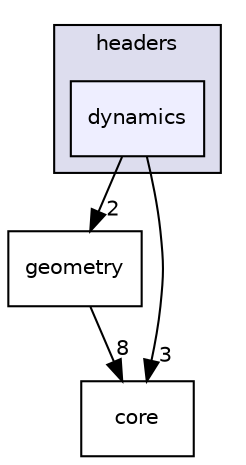 digraph "C:/Users/vishu.b/source/repos/venumb/zSpace_v001/headers/dynamics" {
  compound=true
  node [ fontsize="10", fontname="Helvetica"];
  edge [ labelfontsize="10", labelfontname="Helvetica"];
  subgraph clusterdir_23bc3ef9c0c65852104e023cfd46f1cf {
    graph [ bgcolor="#ddddee", pencolor="black", label="headers" fontname="Helvetica", fontsize="10", URL="dir_23bc3ef9c0c65852104e023cfd46f1cf.html"]
  dir_37e539c60b8509765493f89baa6a7e4d [shape=box, label="dynamics", style="filled", fillcolor="#eeeeff", pencolor="black", URL="dir_37e539c60b8509765493f89baa6a7e4d.html"];
  }
  dir_2c78b881e4b4a268aea6361c0bb052d5 [shape=box label="geometry" URL="dir_2c78b881e4b4a268aea6361c0bb052d5.html"];
  dir_7f29b4d89fa10ef71cafc38f1542a1ae [shape=box label="core" URL="dir_7f29b4d89fa10ef71cafc38f1542a1ae.html"];
  dir_2c78b881e4b4a268aea6361c0bb052d5->dir_7f29b4d89fa10ef71cafc38f1542a1ae [headlabel="8", labeldistance=1.5 headhref="dir_000013_000009.html"];
  dir_37e539c60b8509765493f89baa6a7e4d->dir_2c78b881e4b4a268aea6361c0bb052d5 [headlabel="2", labeldistance=1.5 headhref="dir_000012_000013.html"];
  dir_37e539c60b8509765493f89baa6a7e4d->dir_7f29b4d89fa10ef71cafc38f1542a1ae [headlabel="3", labeldistance=1.5 headhref="dir_000012_000009.html"];
}
